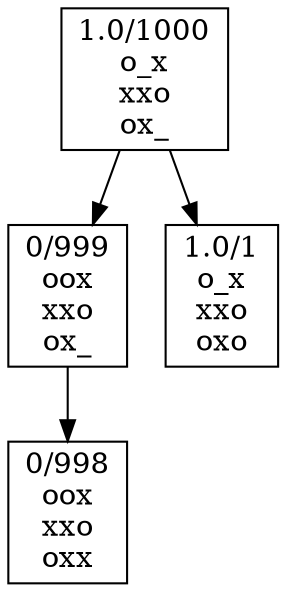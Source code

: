 digraph G {
    node [shape=box];
    "1.0/1000
o_x
xxo
ox_
" -> "0/999
oox
xxo
ox_
"
    "1.0/1000
o_x
xxo
ox_
" -> "1.0/1
o_x
xxo
oxo
"
    "0/999
oox
xxo
ox_
" -> "0/998
oox
xxo
oxx
"
}
